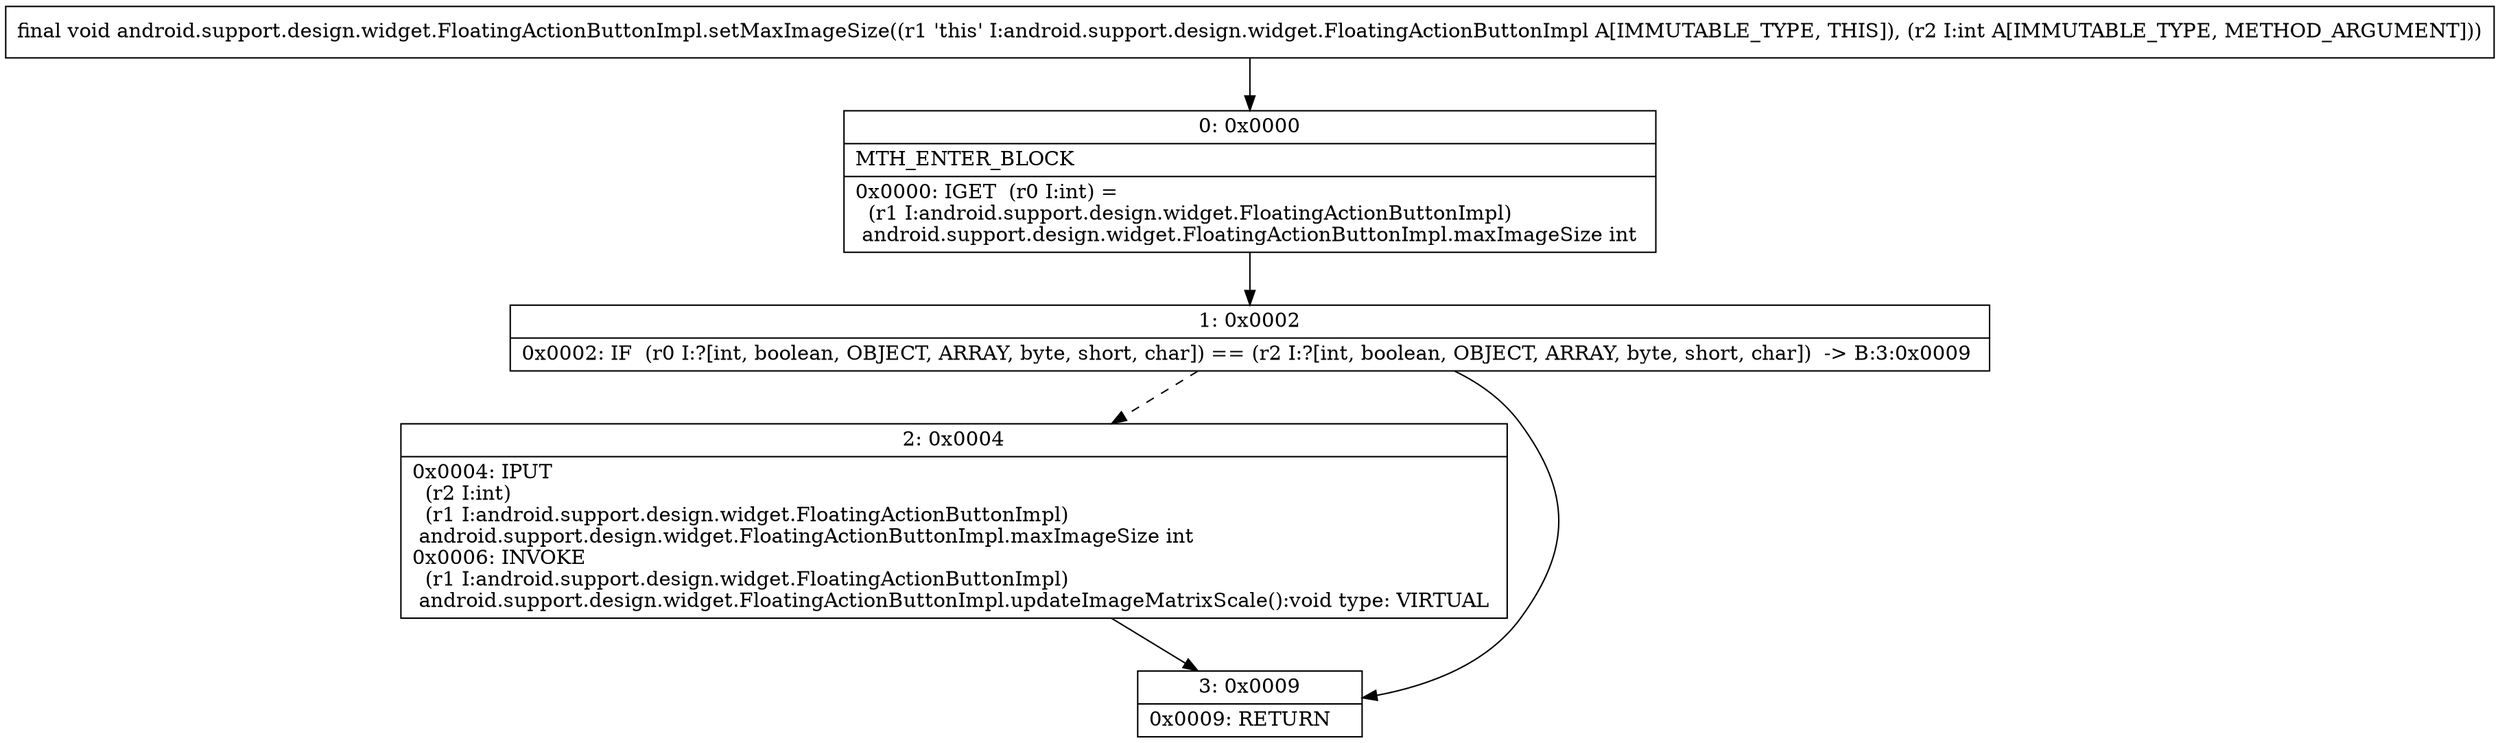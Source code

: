 digraph "CFG forandroid.support.design.widget.FloatingActionButtonImpl.setMaxImageSize(I)V" {
Node_0 [shape=record,label="{0\:\ 0x0000|MTH_ENTER_BLOCK\l|0x0000: IGET  (r0 I:int) = \l  (r1 I:android.support.design.widget.FloatingActionButtonImpl)\l android.support.design.widget.FloatingActionButtonImpl.maxImageSize int \l}"];
Node_1 [shape=record,label="{1\:\ 0x0002|0x0002: IF  (r0 I:?[int, boolean, OBJECT, ARRAY, byte, short, char]) == (r2 I:?[int, boolean, OBJECT, ARRAY, byte, short, char])  \-\> B:3:0x0009 \l}"];
Node_2 [shape=record,label="{2\:\ 0x0004|0x0004: IPUT  \l  (r2 I:int)\l  (r1 I:android.support.design.widget.FloatingActionButtonImpl)\l android.support.design.widget.FloatingActionButtonImpl.maxImageSize int \l0x0006: INVOKE  \l  (r1 I:android.support.design.widget.FloatingActionButtonImpl)\l android.support.design.widget.FloatingActionButtonImpl.updateImageMatrixScale():void type: VIRTUAL \l}"];
Node_3 [shape=record,label="{3\:\ 0x0009|0x0009: RETURN   \l}"];
MethodNode[shape=record,label="{final void android.support.design.widget.FloatingActionButtonImpl.setMaxImageSize((r1 'this' I:android.support.design.widget.FloatingActionButtonImpl A[IMMUTABLE_TYPE, THIS]), (r2 I:int A[IMMUTABLE_TYPE, METHOD_ARGUMENT])) }"];
MethodNode -> Node_0;
Node_0 -> Node_1;
Node_1 -> Node_2[style=dashed];
Node_1 -> Node_3;
Node_2 -> Node_3;
}


